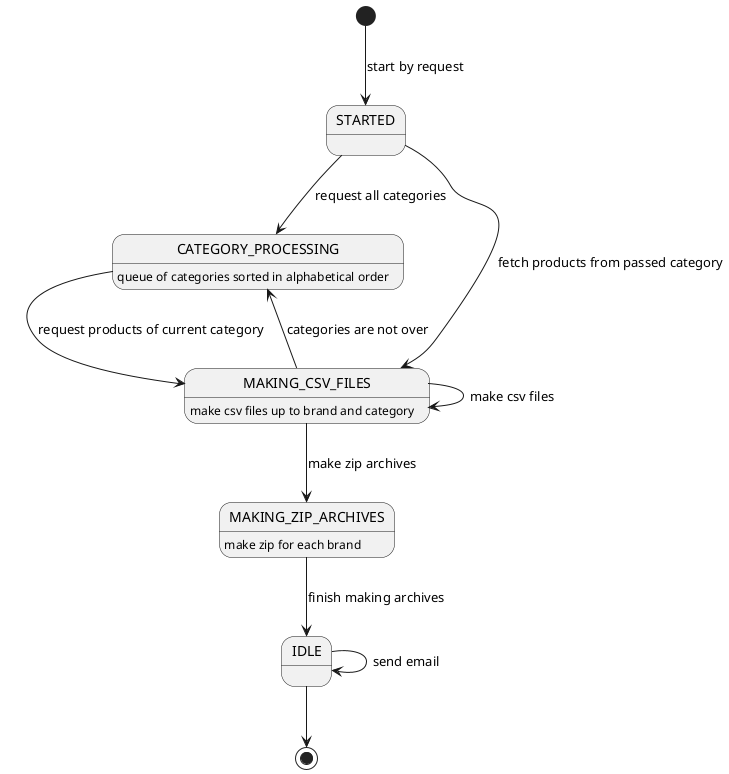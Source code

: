 @startuml

[*] --> STARTED : start by request

STARTED --> CATEGORY_PROCESSING : request all categories

STARTED --> MAKING_CSV_FILES : fetch products from passed category

CATEGORY_PROCESSING --> MAKING_CSV_FILES : request products of current category

MAKING_CSV_FILES --> CATEGORY_PROCESSING : categories are not over

MAKING_CSV_FILES --> MAKING_CSV_FILES : make csv files

MAKING_CSV_FILES --> MAKING_ZIP_ARCHIVES : make zip archives

MAKING_ZIP_ARCHIVES --> IDLE : finish making archives

IDLE --> IDLE : send email

IDLE --> [*]

CATEGORY_PROCESSING : queue of categories sorted in alphabetical order
MAKING_CSV_FILES : make csv files up to brand and category
MAKING_ZIP_ARCHIVES : make zip for each brand

@enduml
